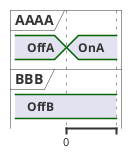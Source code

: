 {
  "sha1": "qus6emnfru6k0qz5gssu5hgmuv8s0f7",
  "insertion": {
    "when": "2024-06-04T17:28:42.919Z",
    "url": "https://forum.plantuml.net/16930/timing-diagram-invalid-display-with-only-on-state-in-concise",
    "user": "plantuml@gmail.com"
  }
}
@startuml
concise "AAAA" as ConsiseA
concise "BBB" as ConsiseB

ConsiseA is "OffA"
ConsiseB is "OffB"

@0
ConsiseA is "OnA"


@enduml
